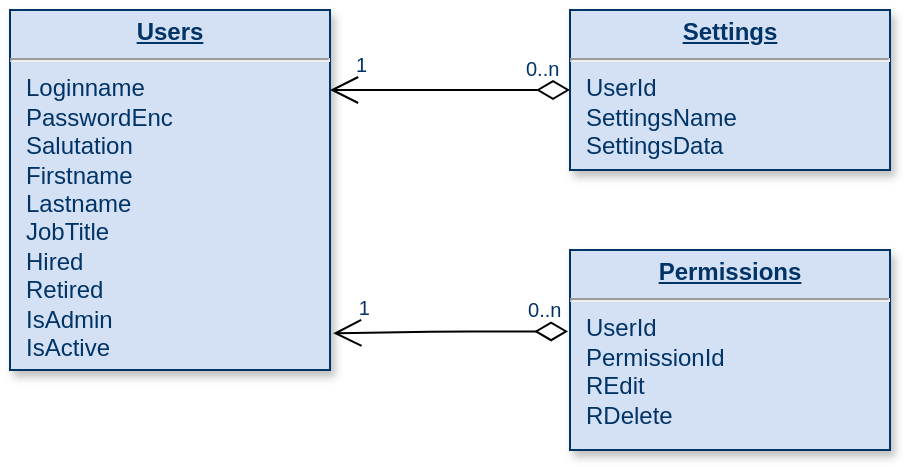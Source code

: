 <mxfile version="21.3.7" type="device">
  <diagram name="Page-1" id="efa7a0a1-bf9b-a30e-e6df-94a7791c09e9">
    <mxGraphModel dx="1185" dy="688" grid="1" gridSize="10" guides="1" tooltips="1" connect="1" arrows="1" fold="1" page="1" pageScale="1" pageWidth="826" pageHeight="1169" background="none" math="0" shadow="0">
      <root>
        <mxCell id="0" />
        <mxCell id="1" parent="0" />
        <mxCell id="25" value="&lt;p style=&quot;margin: 0px; margin-top: 4px; text-align: center; text-decoration: underline;&quot;&gt;&lt;strong&gt;Users&lt;/strong&gt;&lt;/p&gt;&lt;hr&gt;&lt;p style=&quot;margin: 0px; margin-left: 8px;&quot;&gt;Loginname&lt;/p&gt;&lt;p style=&quot;margin: 0px; margin-left: 8px;&quot;&gt;PasswordEnc&lt;/p&gt;&lt;p style=&quot;margin: 0px; margin-left: 8px;&quot;&gt;Salutation&lt;/p&gt;&lt;p style=&quot;margin: 0px; margin-left: 8px;&quot;&gt;Firstname&lt;/p&gt;&lt;p style=&quot;margin: 0px; margin-left: 8px;&quot;&gt;Lastname&lt;/p&gt;&lt;p style=&quot;margin: 0px; margin-left: 8px;&quot;&gt;JobTitle&lt;/p&gt;&lt;p style=&quot;margin: 0px; margin-left: 8px;&quot;&gt;Hired&lt;/p&gt;&lt;p style=&quot;margin: 0px; margin-left: 8px;&quot;&gt;Retired&lt;/p&gt;&lt;p style=&quot;margin: 0px; margin-left: 8px;&quot;&gt;IsAdmin&lt;/p&gt;&lt;p style=&quot;margin: 0px; margin-left: 8px;&quot;&gt;IsActive&lt;/p&gt;" style="verticalAlign=top;align=left;overflow=fill;fontSize=12;fontFamily=Helvetica;html=1;strokeColor=#003366;shadow=1;fillColor=#D4E1F5;fontColor=#003366" parent="1" vertex="1">
          <mxGeometry x="80" y="80" width="160" height="180" as="geometry" />
        </mxCell>
        <mxCell id="iaYmHfoOS7uGcROGbxd9-116" value="&lt;p style=&quot;margin: 0px; margin-top: 4px; text-align: center; text-decoration: underline;&quot;&gt;&lt;strong&gt;Permissions&lt;/strong&gt;&lt;/p&gt;&lt;hr&gt;&lt;p style=&quot;margin: 0px; margin-left: 8px;&quot;&gt;UserId&lt;/p&gt;&lt;p style=&quot;margin: 0px; margin-left: 8px;&quot;&gt;PermissionId&lt;/p&gt;&lt;p style=&quot;margin: 0px; margin-left: 8px;&quot;&gt;REdit&lt;/p&gt;&lt;p style=&quot;margin: 0px; margin-left: 8px;&quot;&gt;RDelete&lt;/p&gt;" style="verticalAlign=top;align=left;overflow=fill;fontSize=12;fontFamily=Helvetica;html=1;strokeColor=#003366;shadow=1;fillColor=#D4E1F5;fontColor=#003366" vertex="1" parent="1">
          <mxGeometry x="360" y="200" width="160" height="100" as="geometry" />
        </mxCell>
        <mxCell id="iaYmHfoOS7uGcROGbxd9-117" value="&lt;p style=&quot;margin: 0px; margin-top: 4px; text-align: center; text-decoration: underline;&quot;&gt;&lt;strong&gt;Settings&lt;/strong&gt;&lt;/p&gt;&lt;hr&gt;&lt;p style=&quot;margin: 0px; margin-left: 8px;&quot;&gt;UserId&lt;/p&gt;&lt;p style=&quot;margin: 0px; margin-left: 8px;&quot;&gt;SettingsName&lt;/p&gt;&lt;p style=&quot;margin: 0px; margin-left: 8px;&quot;&gt;SettingsData&lt;/p&gt;" style="verticalAlign=top;align=left;overflow=fill;fontSize=12;fontFamily=Helvetica;html=1;strokeColor=#003366;shadow=1;fillColor=#D4E1F5;fontColor=#003366" vertex="1" parent="1">
          <mxGeometry x="360" y="80" width="160" height="80" as="geometry" />
        </mxCell>
        <mxCell id="iaYmHfoOS7uGcROGbxd9-118" value="" style="endArrow=open;endSize=12;startArrow=diamondThin;startSize=14;startFill=0;edgeStyle=orthogonalEdgeStyle;entryX=0;entryY=0.5;entryDx=0;entryDy=0;exitX=0;exitY=0.5;exitDx=0;exitDy=0;" edge="1" parent="1" source="iaYmHfoOS7uGcROGbxd9-117">
          <mxGeometry x="700" y="-10" as="geometry">
            <mxPoint x="300" y="391" as="sourcePoint" />
            <mxPoint x="240" y="120" as="targetPoint" />
          </mxGeometry>
        </mxCell>
        <mxCell id="iaYmHfoOS7uGcROGbxd9-119" value="0..n" style="resizable=0;align=left;verticalAlign=top;labelBackgroundColor=#ffffff;fontSize=10;strokeColor=#003366;shadow=1;fillColor=#D4E1F5;fontColor=#003366" connectable="0" vertex="1" parent="iaYmHfoOS7uGcROGbxd9-118">
          <mxGeometry x="-1" relative="1" as="geometry">
            <mxPoint x="-24" y="-23" as="offset" />
          </mxGeometry>
        </mxCell>
        <mxCell id="iaYmHfoOS7uGcROGbxd9-120" value="1" style="resizable=0;align=right;verticalAlign=top;labelBackgroundColor=#ffffff;fontSize=10;strokeColor=#003366;shadow=1;fillColor=#D4E1F5;fontColor=#003366" connectable="0" vertex="1" parent="iaYmHfoOS7uGcROGbxd9-118">
          <mxGeometry x="1" relative="1" as="geometry">
            <mxPoint x="20" y="-25.0" as="offset" />
          </mxGeometry>
        </mxCell>
        <mxCell id="90" value="" style="endArrow=open;endSize=12;startArrow=diamondThin;startSize=14;startFill=0;edgeStyle=orthogonalEdgeStyle;entryX=1.01;entryY=0.898;entryDx=0;entryDy=0;entryPerimeter=0;exitX=-0.006;exitY=0.407;exitDx=0;exitDy=0;exitPerimeter=0;" parent="1" source="iaYmHfoOS7uGcROGbxd9-116" target="25" edge="1">
          <mxGeometry x="650" y="-20" as="geometry">
            <mxPoint x="100" y="350" as="sourcePoint" />
            <mxPoint x="300" y="350" as="targetPoint" />
          </mxGeometry>
        </mxCell>
        <mxCell id="91" value="0..n" style="resizable=0;align=left;verticalAlign=top;labelBackgroundColor=#ffffff;fontSize=10;strokeColor=#003366;shadow=1;fillColor=#D4E1F5;fontColor=#003366" parent="90" connectable="0" vertex="1">
          <mxGeometry x="-1" relative="1" as="geometry">
            <mxPoint x="-22" y="-23" as="offset" />
          </mxGeometry>
        </mxCell>
        <mxCell id="92" value="1" style="resizable=0;align=right;verticalAlign=top;labelBackgroundColor=#ffffff;fontSize=10;strokeColor=#003366;shadow=1;fillColor=#D4E1F5;fontColor=#003366" parent="90" connectable="0" vertex="1">
          <mxGeometry x="1" relative="1" as="geometry">
            <mxPoint x="20" y="-25.0" as="offset" />
          </mxGeometry>
        </mxCell>
      </root>
    </mxGraphModel>
  </diagram>
</mxfile>
